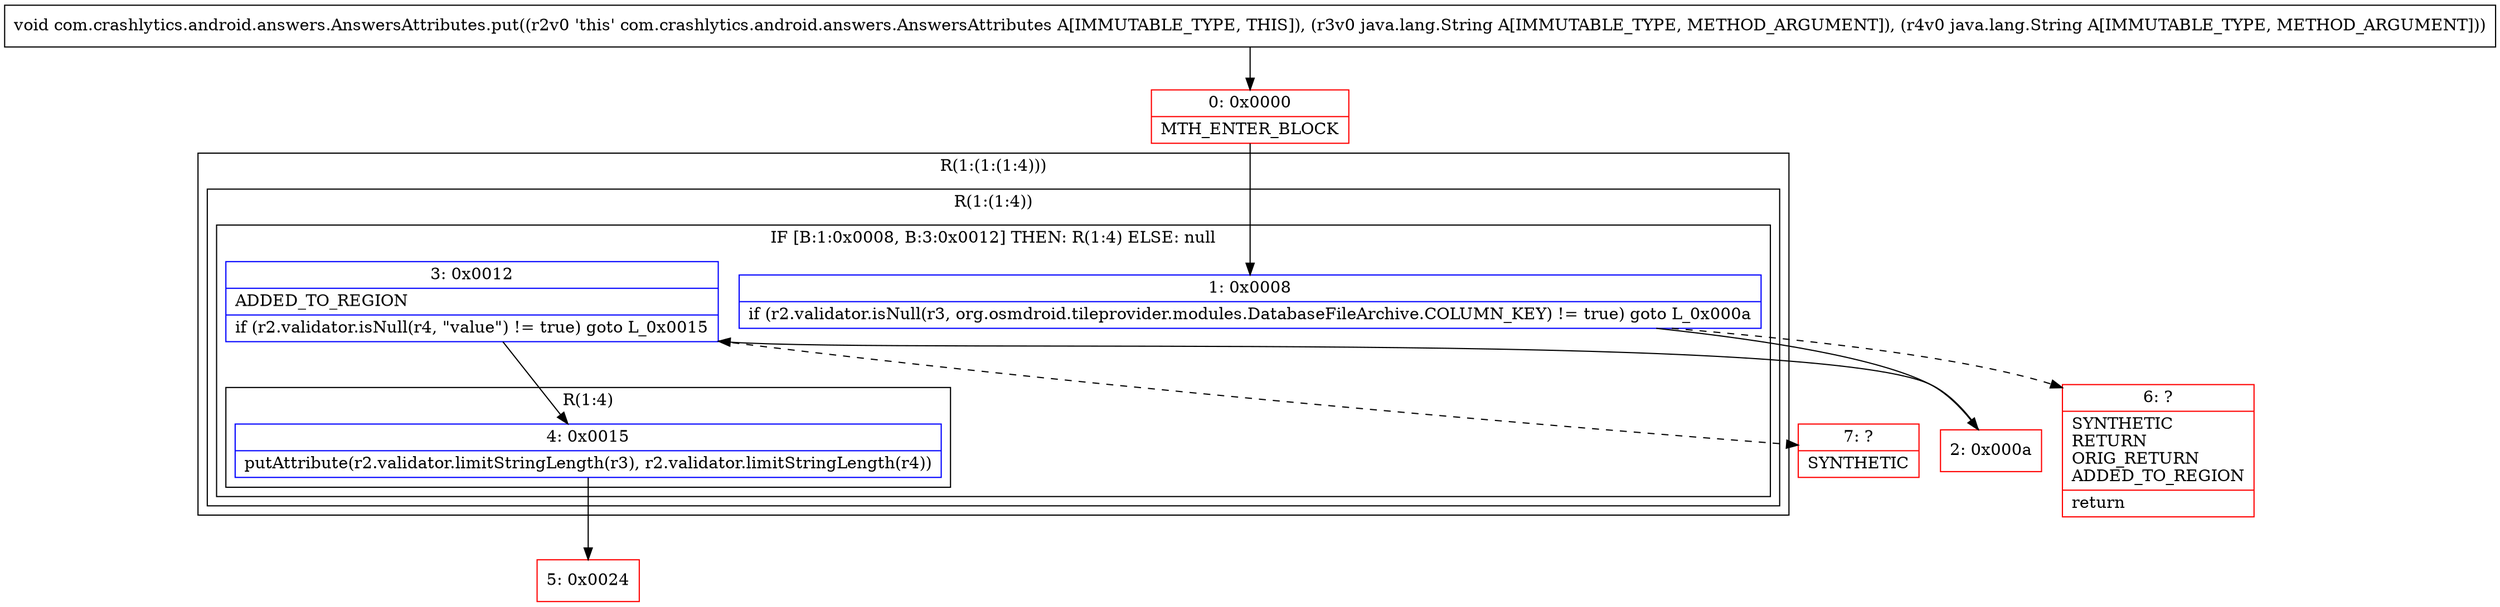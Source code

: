digraph "CFG forcom.crashlytics.android.answers.AnswersAttributes.put(Ljava\/lang\/String;Ljava\/lang\/String;)V" {
subgraph cluster_Region_1405317267 {
label = "R(1:(1:(1:4)))";
node [shape=record,color=blue];
subgraph cluster_Region_80511178 {
label = "R(1:(1:4))";
node [shape=record,color=blue];
subgraph cluster_IfRegion_988952474 {
label = "IF [B:1:0x0008, B:3:0x0012] THEN: R(1:4) ELSE: null";
node [shape=record,color=blue];
Node_1 [shape=record,label="{1\:\ 0x0008|if (r2.validator.isNull(r3, org.osmdroid.tileprovider.modules.DatabaseFileArchive.COLUMN_KEY) != true) goto L_0x000a\l}"];
Node_3 [shape=record,label="{3\:\ 0x0012|ADDED_TO_REGION\l|if (r2.validator.isNull(r4, \"value\") != true) goto L_0x0015\l}"];
subgraph cluster_Region_2011637578 {
label = "R(1:4)";
node [shape=record,color=blue];
Node_4 [shape=record,label="{4\:\ 0x0015|putAttribute(r2.validator.limitStringLength(r3), r2.validator.limitStringLength(r4))\l}"];
}
}
}
}
Node_0 [shape=record,color=red,label="{0\:\ 0x0000|MTH_ENTER_BLOCK\l}"];
Node_2 [shape=record,color=red,label="{2\:\ 0x000a}"];
Node_5 [shape=record,color=red,label="{5\:\ 0x0024}"];
Node_6 [shape=record,color=red,label="{6\:\ ?|SYNTHETIC\lRETURN\lORIG_RETURN\lADDED_TO_REGION\l|return\l}"];
Node_7 [shape=record,color=red,label="{7\:\ ?|SYNTHETIC\l}"];
MethodNode[shape=record,label="{void com.crashlytics.android.answers.AnswersAttributes.put((r2v0 'this' com.crashlytics.android.answers.AnswersAttributes A[IMMUTABLE_TYPE, THIS]), (r3v0 java.lang.String A[IMMUTABLE_TYPE, METHOD_ARGUMENT]), (r4v0 java.lang.String A[IMMUTABLE_TYPE, METHOD_ARGUMENT])) }"];
MethodNode -> Node_0;
Node_1 -> Node_2;
Node_1 -> Node_6[style=dashed];
Node_3 -> Node_4;
Node_3 -> Node_7[style=dashed];
Node_4 -> Node_5;
Node_0 -> Node_1;
Node_2 -> Node_3;
}

